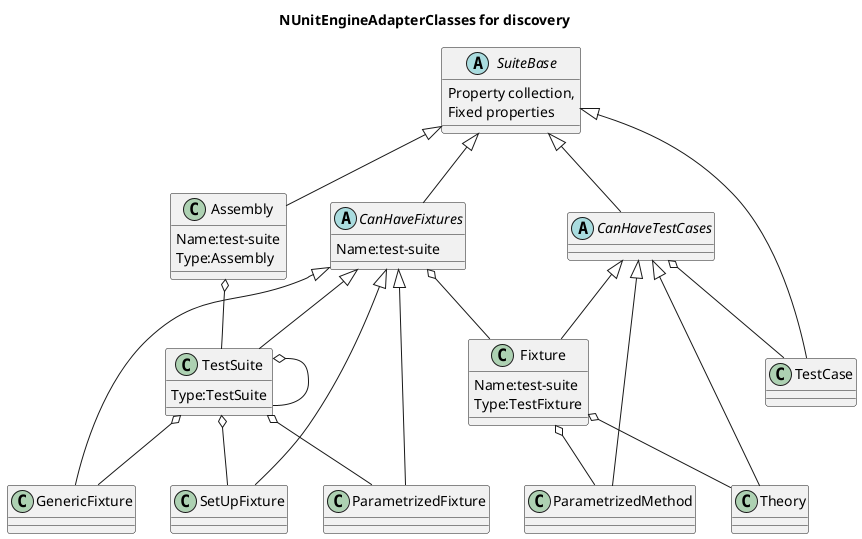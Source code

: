 @startuml
title NUnitEngineAdapterClasses for discovery
   CanHaveFixtures <|-- TestSuite
   SuiteBase <|-- CanHaveTestCases
   SuiteBase <|-- CanHaveFixtures
   CanHaveTestCases <|-- Fixture
   SuiteBase <|-- TestCase
   CanHaveTestCases <|-- ParametrizedMethod
   CanHaveFixtures <|-- GenericFixture
   CanHaveFixtures <|-- SetUpFixture
   CanHaveTestCases <|-- Theory
   TestSuite o-- GenericFixture
   TestSuite o-- TestSuite
   Fixture o-- ParametrizedMethod
   CanHaveTestCases o-- TestCase
   CanHaveFixtures o-- Fixture
   CanHaveFixtures <|-- ParametrizedFixture
   TestSuite o-- ParametrizedFixture
   TestSuite o-- SetUpFixture
   SuiteBase <|-- Assembly
   Assembly o-- TestSuite
   Fixture o-- Theory
   
abstract class SuiteBase {
   Property collection,
   Fixed properties
}

abstract class CanHaveTestCases {
   

}

abstract class CanHaveFixtures {
   Name:test-suite
}

class Assembly
{
   Name:test-suite
   Type:Assembly
}

class TestSuite{
   Type:TestSuite
}

class Fixture{
   Name:test-suite
   Type:TestFixture
}


   
@enduml